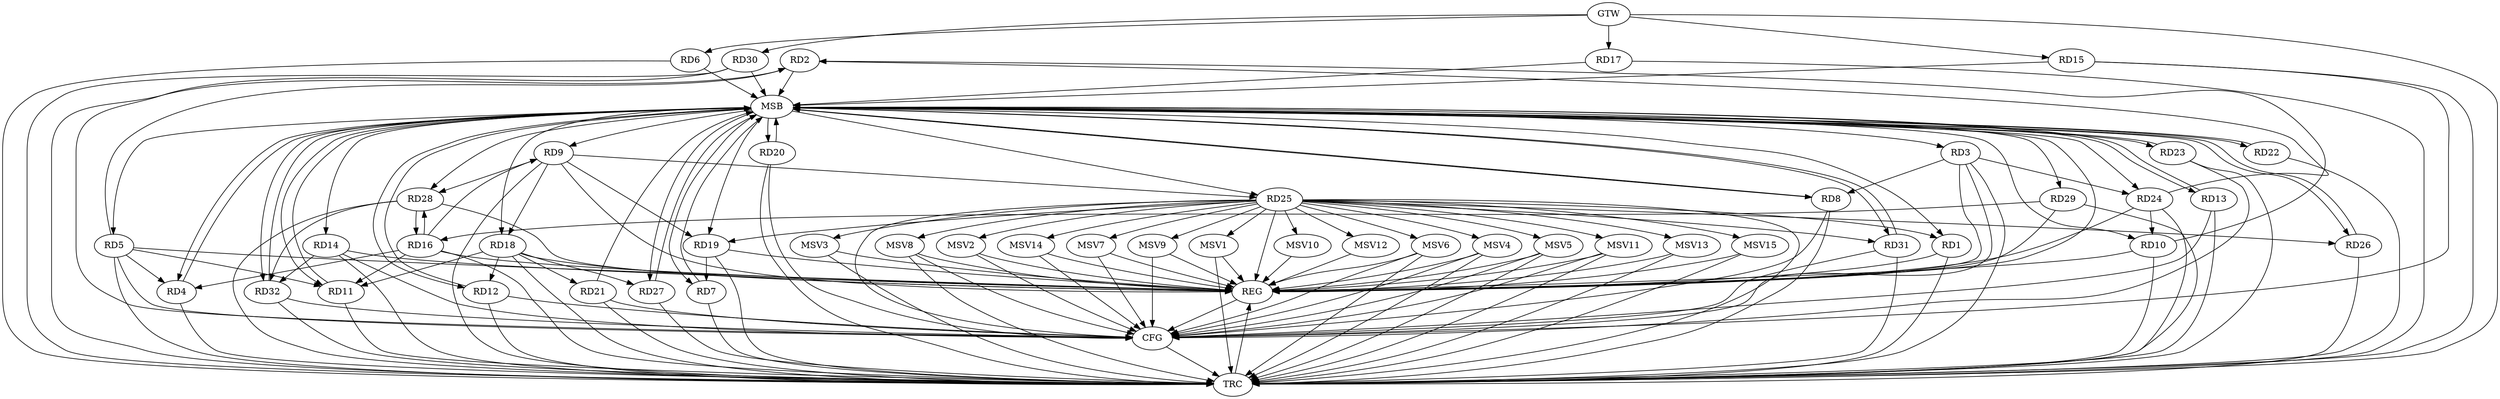 strict digraph G {
  RD1 [ label="RD1" ];
  RD2 [ label="RD2" ];
  RD3 [ label="RD3" ];
  RD4 [ label="RD4" ];
  RD5 [ label="RD5" ];
  RD6 [ label="RD6" ];
  RD7 [ label="RD7" ];
  RD8 [ label="RD8" ];
  RD9 [ label="RD9" ];
  RD10 [ label="RD10" ];
  RD11 [ label="RD11" ];
  RD12 [ label="RD12" ];
  RD13 [ label="RD13" ];
  RD14 [ label="RD14" ];
  RD15 [ label="RD15" ];
  RD16 [ label="RD16" ];
  RD17 [ label="RD17" ];
  RD18 [ label="RD18" ];
  RD19 [ label="RD19" ];
  RD20 [ label="RD20" ];
  RD21 [ label="RD21" ];
  RD22 [ label="RD22" ];
  RD23 [ label="RD23" ];
  RD24 [ label="RD24" ];
  RD25 [ label="RD25" ];
  RD26 [ label="RD26" ];
  RD27 [ label="RD27" ];
  RD28 [ label="RD28" ];
  RD29 [ label="RD29" ];
  RD30 [ label="RD30" ];
  RD31 [ label="RD31" ];
  RD32 [ label="RD32" ];
  GTW [ label="GTW" ];
  REG [ label="REG" ];
  MSB [ label="MSB" ];
  CFG [ label="CFG" ];
  TRC [ label="TRC" ];
  MSV1 [ label="MSV1" ];
  MSV2 [ label="MSV2" ];
  MSV3 [ label="MSV3" ];
  MSV4 [ label="MSV4" ];
  MSV5 [ label="MSV5" ];
  MSV6 [ label="MSV6" ];
  MSV7 [ label="MSV7" ];
  MSV8 [ label="MSV8" ];
  MSV9 [ label="MSV9" ];
  MSV10 [ label="MSV10" ];
  MSV11 [ label="MSV11" ];
  MSV12 [ label="MSV12" ];
  MSV13 [ label="MSV13" ];
  MSV14 [ label="MSV14" ];
  MSV15 [ label="MSV15" ];
  RD25 -> RD1;
  RD5 -> RD2;
  RD10 -> RD2;
  RD24 -> RD2;
  RD3 -> RD8;
  RD3 -> RD24;
  RD5 -> RD4;
  RD16 -> RD4;
  RD5 -> RD11;
  RD19 -> RD7;
  RD16 -> RD9;
  RD9 -> RD18;
  RD9 -> RD19;
  RD9 -> RD25;
  RD9 -> RD28;
  RD24 -> RD10;
  RD16 -> RD11;
  RD18 -> RD11;
  RD18 -> RD12;
  RD14 -> RD32;
  RD16 -> RD28;
  RD28 -> RD16;
  RD29 -> RD16;
  RD18 -> RD21;
  RD18 -> RD27;
  RD25 -> RD19;
  RD25 -> RD26;
  RD25 -> RD31;
  RD28 -> RD32;
  GTW -> RD6;
  GTW -> RD15;
  GTW -> RD17;
  GTW -> RD30;
  RD1 -> REG;
  RD3 -> REG;
  RD5 -> REG;
  RD9 -> REG;
  RD10 -> REG;
  RD14 -> REG;
  RD16 -> REG;
  RD18 -> REG;
  RD19 -> REG;
  RD24 -> REG;
  RD25 -> REG;
  RD28 -> REG;
  RD29 -> REG;
  RD2 -> MSB;
  MSB -> RD3;
  MSB -> RD7;
  MSB -> RD8;
  MSB -> RD19;
  MSB -> REG;
  RD4 -> MSB;
  MSB -> RD1;
  MSB -> RD12;
  MSB -> RD22;
  MSB -> RD25;
  RD6 -> MSB;
  RD7 -> MSB;
  MSB -> RD23;
  RD8 -> MSB;
  MSB -> RD10;
  MSB -> RD27;
  MSB -> RD28;
  RD11 -> MSB;
  MSB -> RD4;
  MSB -> RD9;
  RD12 -> MSB;
  MSB -> RD5;
  MSB -> RD20;
  MSB -> RD26;
  RD13 -> MSB;
  RD15 -> MSB;
  RD17 -> MSB;
  RD20 -> MSB;
  MSB -> RD11;
  MSB -> RD13;
  MSB -> RD14;
  MSB -> RD32;
  RD21 -> MSB;
  MSB -> RD29;
  RD22 -> MSB;
  MSB -> RD31;
  RD23 -> MSB;
  RD26 -> MSB;
  RD27 -> MSB;
  MSB -> RD18;
  RD30 -> MSB;
  MSB -> RD24;
  RD31 -> MSB;
  RD32 -> MSB;
  RD3 -> CFG;
  RD5 -> CFG;
  RD13 -> CFG;
  RD21 -> CFG;
  RD8 -> CFG;
  RD15 -> CFG;
  RD20 -> CFG;
  RD14 -> CFG;
  RD25 -> CFG;
  RD23 -> CFG;
  RD31 -> CFG;
  RD32 -> CFG;
  RD12 -> CFG;
  RD30 -> CFG;
  REG -> CFG;
  RD1 -> TRC;
  RD2 -> TRC;
  RD3 -> TRC;
  RD4 -> TRC;
  RD5 -> TRC;
  RD6 -> TRC;
  RD7 -> TRC;
  RD8 -> TRC;
  RD9 -> TRC;
  RD10 -> TRC;
  RD11 -> TRC;
  RD12 -> TRC;
  RD13 -> TRC;
  RD14 -> TRC;
  RD15 -> TRC;
  RD16 -> TRC;
  RD17 -> TRC;
  RD18 -> TRC;
  RD19 -> TRC;
  RD20 -> TRC;
  RD21 -> TRC;
  RD22 -> TRC;
  RD23 -> TRC;
  RD24 -> TRC;
  RD25 -> TRC;
  RD26 -> TRC;
  RD27 -> TRC;
  RD28 -> TRC;
  RD29 -> TRC;
  RD30 -> TRC;
  RD31 -> TRC;
  RD32 -> TRC;
  GTW -> TRC;
  CFG -> TRC;
  TRC -> REG;
  RD25 -> MSV1;
  RD25 -> MSV2;
  RD25 -> MSV3;
  RD25 -> MSV4;
  MSV1 -> REG;
  MSV1 -> TRC;
  MSV2 -> REG;
  MSV2 -> CFG;
  MSV3 -> REG;
  MSV3 -> TRC;
  MSV4 -> REG;
  MSV4 -> TRC;
  MSV4 -> CFG;
  RD25 -> MSV5;
  MSV5 -> REG;
  MSV5 -> TRC;
  MSV5 -> CFG;
  RD25 -> MSV6;
  MSV6 -> REG;
  MSV6 -> TRC;
  MSV6 -> CFG;
  RD25 -> MSV7;
  RD25 -> MSV8;
  RD25 -> MSV9;
  RD25 -> MSV10;
  MSV7 -> REG;
  MSV7 -> CFG;
  MSV8 -> REG;
  MSV8 -> TRC;
  MSV8 -> CFG;
  MSV9 -> REG;
  MSV9 -> CFG;
  MSV10 -> REG;
  RD25 -> MSV11;
  MSV11 -> REG;
  MSV11 -> TRC;
  MSV11 -> CFG;
  RD25 -> MSV12;
  MSV12 -> REG;
  RD25 -> MSV13;
  MSV13 -> REG;
  MSV13 -> TRC;
  RD25 -> MSV14;
  RD25 -> MSV15;
  MSV14 -> REG;
  MSV14 -> CFG;
  MSV15 -> REG;
  MSV15 -> TRC;
}
